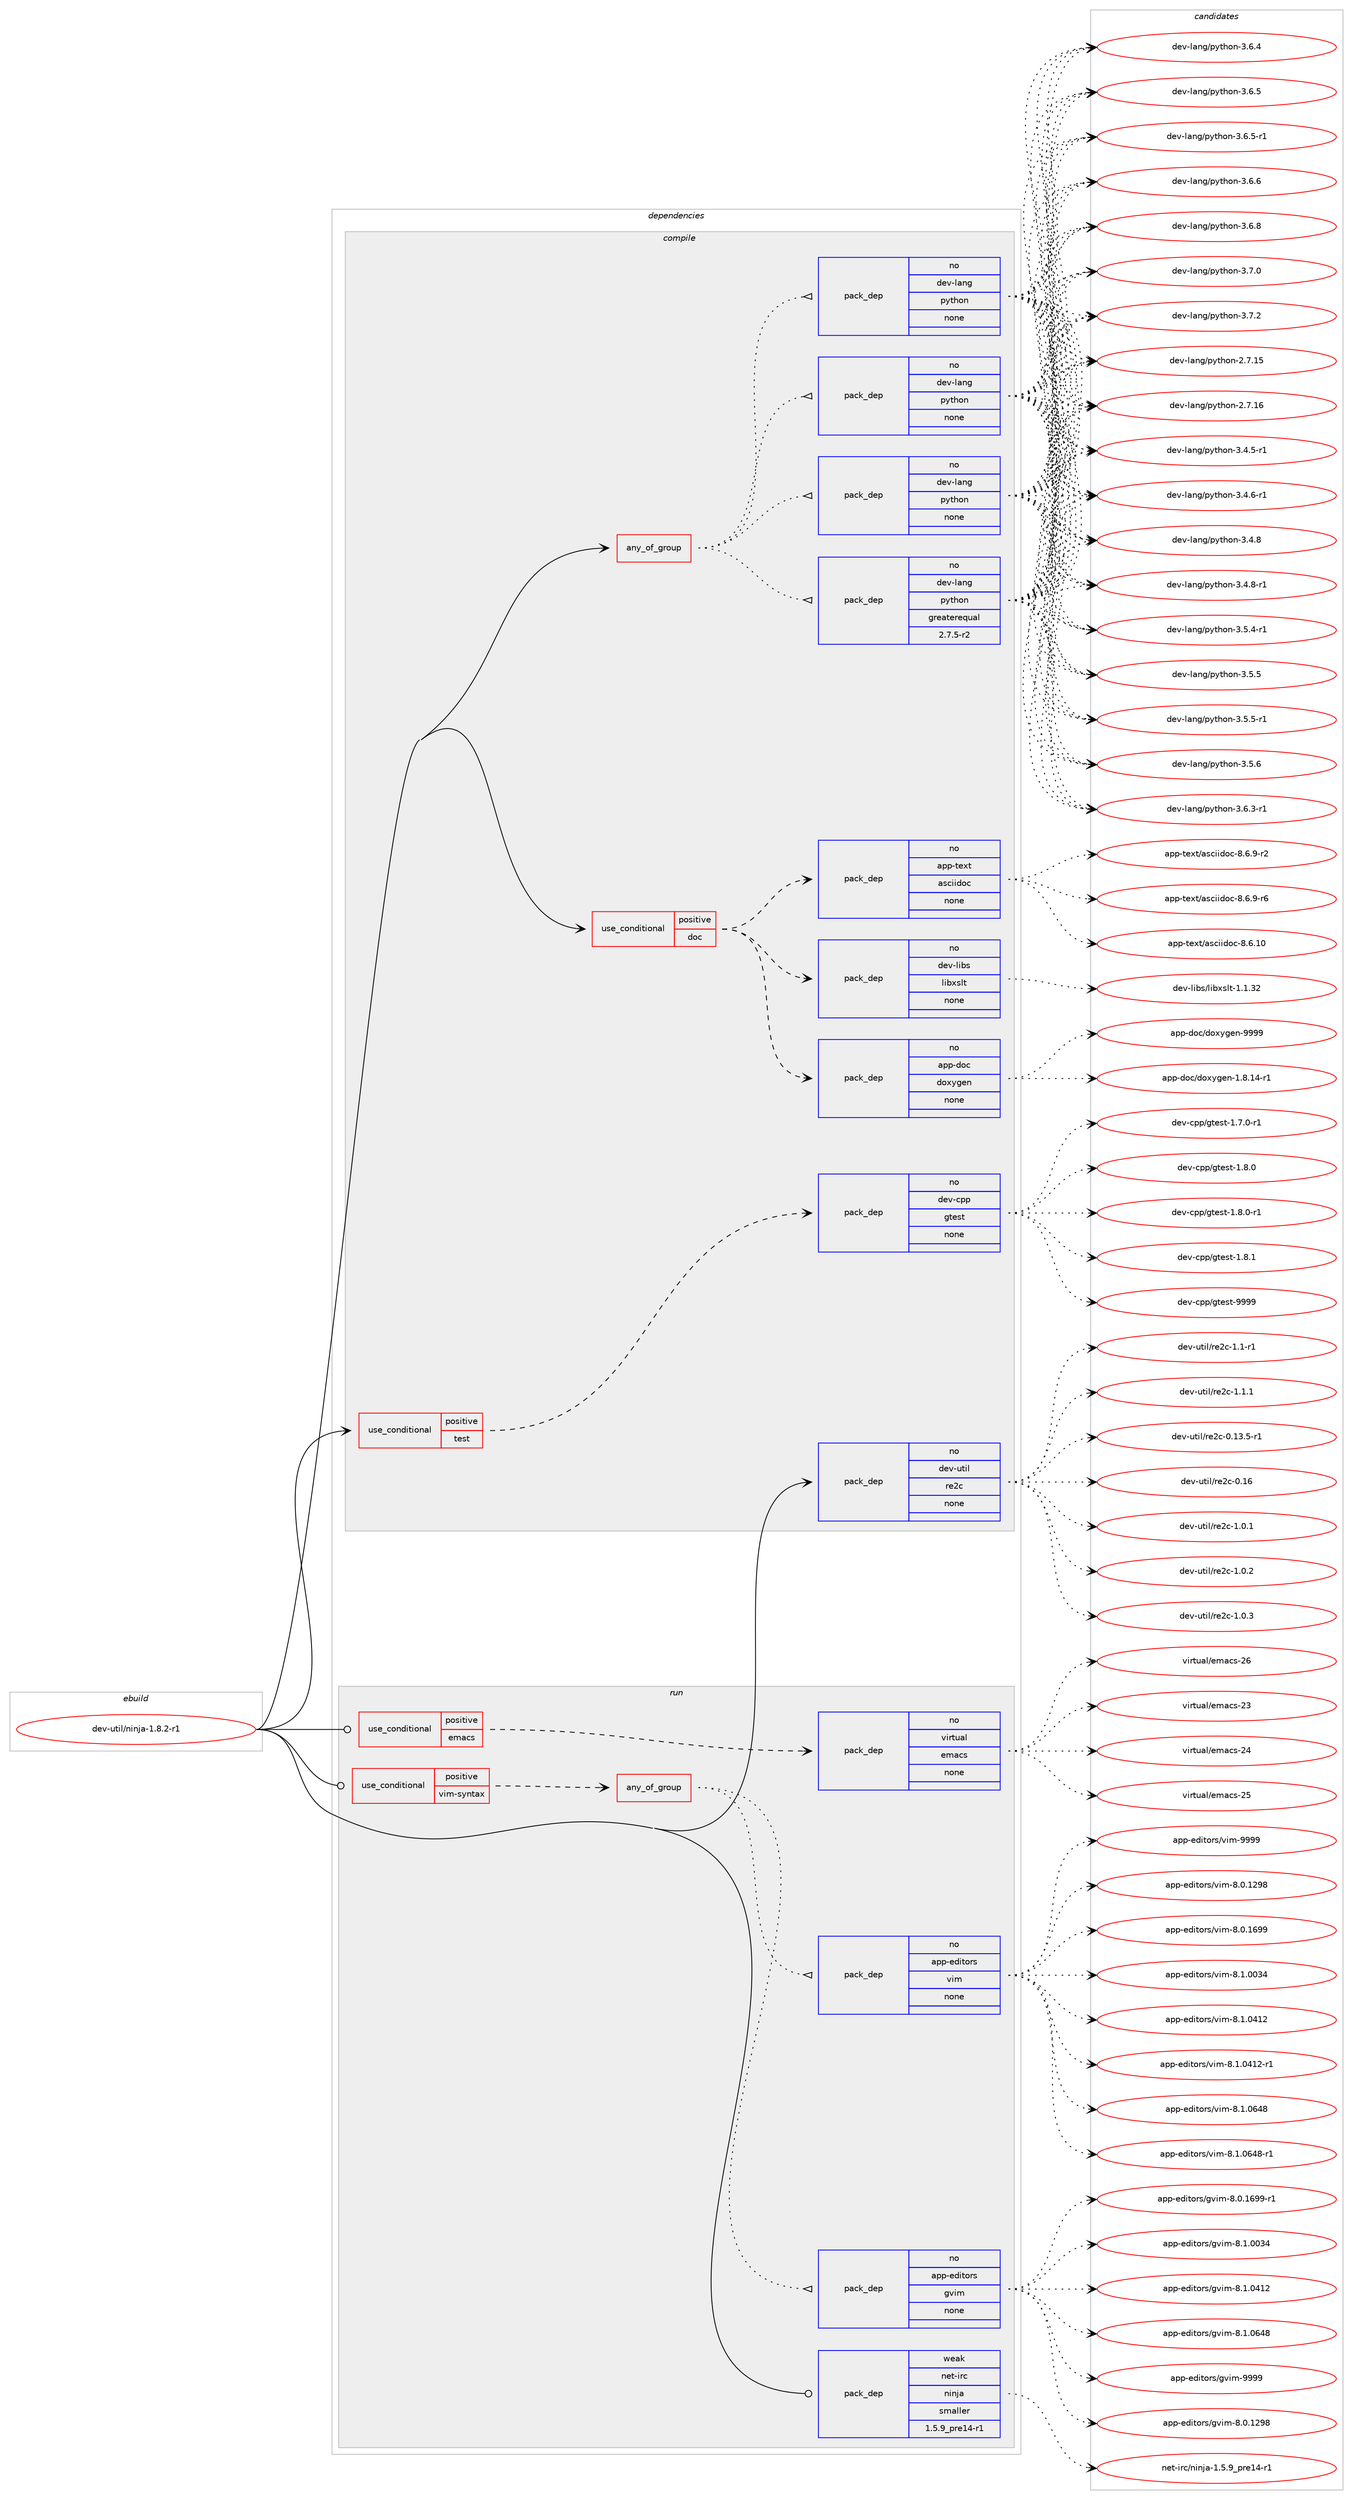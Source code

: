 digraph prolog {

# *************
# Graph options
# *************

newrank=true;
concentrate=true;
compound=true;
graph [rankdir=LR,fontname=Helvetica,fontsize=10,ranksep=1.5];#, ranksep=2.5, nodesep=0.2];
edge  [arrowhead=vee];
node  [fontname=Helvetica,fontsize=10];

# **********
# The ebuild
# **********

subgraph cluster_leftcol {
color=gray;
rank=same;
label=<<i>ebuild</i>>;
id [label="dev-util/ninja-1.8.2-r1", color=red, width=4, href="../dev-util/ninja-1.8.2-r1.svg"];
}

# ****************
# The dependencies
# ****************

subgraph cluster_midcol {
color=gray;
label=<<i>dependencies</i>>;
subgraph cluster_compile {
fillcolor="#eeeeee";
style=filled;
label=<<i>compile</i>>;
subgraph any23096 {
dependency1547732 [label=<<TABLE BORDER="0" CELLBORDER="1" CELLSPACING="0" CELLPADDING="4"><TR><TD CELLPADDING="10">any_of_group</TD></TR></TABLE>>, shape=none, color=red];subgraph pack1099273 {
dependency1547733 [label=<<TABLE BORDER="0" CELLBORDER="1" CELLSPACING="0" CELLPADDING="4" WIDTH="220"><TR><TD ROWSPAN="6" CELLPADDING="30">pack_dep</TD></TR><TR><TD WIDTH="110">no</TD></TR><TR><TD>dev-lang</TD></TR><TR><TD>python</TD></TR><TR><TD>none</TD></TR><TR><TD></TD></TR></TABLE>>, shape=none, color=blue];
}
dependency1547732:e -> dependency1547733:w [weight=20,style="dotted",arrowhead="oinv"];
subgraph pack1099274 {
dependency1547734 [label=<<TABLE BORDER="0" CELLBORDER="1" CELLSPACING="0" CELLPADDING="4" WIDTH="220"><TR><TD ROWSPAN="6" CELLPADDING="30">pack_dep</TD></TR><TR><TD WIDTH="110">no</TD></TR><TR><TD>dev-lang</TD></TR><TR><TD>python</TD></TR><TR><TD>none</TD></TR><TR><TD></TD></TR></TABLE>>, shape=none, color=blue];
}
dependency1547732:e -> dependency1547734:w [weight=20,style="dotted",arrowhead="oinv"];
subgraph pack1099275 {
dependency1547735 [label=<<TABLE BORDER="0" CELLBORDER="1" CELLSPACING="0" CELLPADDING="4" WIDTH="220"><TR><TD ROWSPAN="6" CELLPADDING="30">pack_dep</TD></TR><TR><TD WIDTH="110">no</TD></TR><TR><TD>dev-lang</TD></TR><TR><TD>python</TD></TR><TR><TD>none</TD></TR><TR><TD></TD></TR></TABLE>>, shape=none, color=blue];
}
dependency1547732:e -> dependency1547735:w [weight=20,style="dotted",arrowhead="oinv"];
subgraph pack1099276 {
dependency1547736 [label=<<TABLE BORDER="0" CELLBORDER="1" CELLSPACING="0" CELLPADDING="4" WIDTH="220"><TR><TD ROWSPAN="6" CELLPADDING="30">pack_dep</TD></TR><TR><TD WIDTH="110">no</TD></TR><TR><TD>dev-lang</TD></TR><TR><TD>python</TD></TR><TR><TD>greaterequal</TD></TR><TR><TD>2.7.5-r2</TD></TR></TABLE>>, shape=none, color=blue];
}
dependency1547732:e -> dependency1547736:w [weight=20,style="dotted",arrowhead="oinv"];
}
id:e -> dependency1547732:w [weight=20,style="solid",arrowhead="vee"];
subgraph cond424770 {
dependency1547737 [label=<<TABLE BORDER="0" CELLBORDER="1" CELLSPACING="0" CELLPADDING="4"><TR><TD ROWSPAN="3" CELLPADDING="10">use_conditional</TD></TR><TR><TD>positive</TD></TR><TR><TD>doc</TD></TR></TABLE>>, shape=none, color=red];
subgraph pack1099277 {
dependency1547738 [label=<<TABLE BORDER="0" CELLBORDER="1" CELLSPACING="0" CELLPADDING="4" WIDTH="220"><TR><TD ROWSPAN="6" CELLPADDING="30">pack_dep</TD></TR><TR><TD WIDTH="110">no</TD></TR><TR><TD>app-text</TD></TR><TR><TD>asciidoc</TD></TR><TR><TD>none</TD></TR><TR><TD></TD></TR></TABLE>>, shape=none, color=blue];
}
dependency1547737:e -> dependency1547738:w [weight=20,style="dashed",arrowhead="vee"];
subgraph pack1099278 {
dependency1547739 [label=<<TABLE BORDER="0" CELLBORDER="1" CELLSPACING="0" CELLPADDING="4" WIDTH="220"><TR><TD ROWSPAN="6" CELLPADDING="30">pack_dep</TD></TR><TR><TD WIDTH="110">no</TD></TR><TR><TD>app-doc</TD></TR><TR><TD>doxygen</TD></TR><TR><TD>none</TD></TR><TR><TD></TD></TR></TABLE>>, shape=none, color=blue];
}
dependency1547737:e -> dependency1547739:w [weight=20,style="dashed",arrowhead="vee"];
subgraph pack1099279 {
dependency1547740 [label=<<TABLE BORDER="0" CELLBORDER="1" CELLSPACING="0" CELLPADDING="4" WIDTH="220"><TR><TD ROWSPAN="6" CELLPADDING="30">pack_dep</TD></TR><TR><TD WIDTH="110">no</TD></TR><TR><TD>dev-libs</TD></TR><TR><TD>libxslt</TD></TR><TR><TD>none</TD></TR><TR><TD></TD></TR></TABLE>>, shape=none, color=blue];
}
dependency1547737:e -> dependency1547740:w [weight=20,style="dashed",arrowhead="vee"];
}
id:e -> dependency1547737:w [weight=20,style="solid",arrowhead="vee"];
subgraph cond424771 {
dependency1547741 [label=<<TABLE BORDER="0" CELLBORDER="1" CELLSPACING="0" CELLPADDING="4"><TR><TD ROWSPAN="3" CELLPADDING="10">use_conditional</TD></TR><TR><TD>positive</TD></TR><TR><TD>test</TD></TR></TABLE>>, shape=none, color=red];
subgraph pack1099280 {
dependency1547742 [label=<<TABLE BORDER="0" CELLBORDER="1" CELLSPACING="0" CELLPADDING="4" WIDTH="220"><TR><TD ROWSPAN="6" CELLPADDING="30">pack_dep</TD></TR><TR><TD WIDTH="110">no</TD></TR><TR><TD>dev-cpp</TD></TR><TR><TD>gtest</TD></TR><TR><TD>none</TD></TR><TR><TD></TD></TR></TABLE>>, shape=none, color=blue];
}
dependency1547741:e -> dependency1547742:w [weight=20,style="dashed",arrowhead="vee"];
}
id:e -> dependency1547741:w [weight=20,style="solid",arrowhead="vee"];
subgraph pack1099281 {
dependency1547743 [label=<<TABLE BORDER="0" CELLBORDER="1" CELLSPACING="0" CELLPADDING="4" WIDTH="220"><TR><TD ROWSPAN="6" CELLPADDING="30">pack_dep</TD></TR><TR><TD WIDTH="110">no</TD></TR><TR><TD>dev-util</TD></TR><TR><TD>re2c</TD></TR><TR><TD>none</TD></TR><TR><TD></TD></TR></TABLE>>, shape=none, color=blue];
}
id:e -> dependency1547743:w [weight=20,style="solid",arrowhead="vee"];
}
subgraph cluster_compileandrun {
fillcolor="#eeeeee";
style=filled;
label=<<i>compile and run</i>>;
}
subgraph cluster_run {
fillcolor="#eeeeee";
style=filled;
label=<<i>run</i>>;
subgraph cond424772 {
dependency1547744 [label=<<TABLE BORDER="0" CELLBORDER="1" CELLSPACING="0" CELLPADDING="4"><TR><TD ROWSPAN="3" CELLPADDING="10">use_conditional</TD></TR><TR><TD>positive</TD></TR><TR><TD>emacs</TD></TR></TABLE>>, shape=none, color=red];
subgraph pack1099282 {
dependency1547745 [label=<<TABLE BORDER="0" CELLBORDER="1" CELLSPACING="0" CELLPADDING="4" WIDTH="220"><TR><TD ROWSPAN="6" CELLPADDING="30">pack_dep</TD></TR><TR><TD WIDTH="110">no</TD></TR><TR><TD>virtual</TD></TR><TR><TD>emacs</TD></TR><TR><TD>none</TD></TR><TR><TD></TD></TR></TABLE>>, shape=none, color=blue];
}
dependency1547744:e -> dependency1547745:w [weight=20,style="dashed",arrowhead="vee"];
}
id:e -> dependency1547744:w [weight=20,style="solid",arrowhead="odot"];
subgraph cond424773 {
dependency1547746 [label=<<TABLE BORDER="0" CELLBORDER="1" CELLSPACING="0" CELLPADDING="4"><TR><TD ROWSPAN="3" CELLPADDING="10">use_conditional</TD></TR><TR><TD>positive</TD></TR><TR><TD>vim-syntax</TD></TR></TABLE>>, shape=none, color=red];
subgraph any23097 {
dependency1547747 [label=<<TABLE BORDER="0" CELLBORDER="1" CELLSPACING="0" CELLPADDING="4"><TR><TD CELLPADDING="10">any_of_group</TD></TR></TABLE>>, shape=none, color=red];subgraph pack1099283 {
dependency1547748 [label=<<TABLE BORDER="0" CELLBORDER="1" CELLSPACING="0" CELLPADDING="4" WIDTH="220"><TR><TD ROWSPAN="6" CELLPADDING="30">pack_dep</TD></TR><TR><TD WIDTH="110">no</TD></TR><TR><TD>app-editors</TD></TR><TR><TD>vim</TD></TR><TR><TD>none</TD></TR><TR><TD></TD></TR></TABLE>>, shape=none, color=blue];
}
dependency1547747:e -> dependency1547748:w [weight=20,style="dotted",arrowhead="oinv"];
subgraph pack1099284 {
dependency1547749 [label=<<TABLE BORDER="0" CELLBORDER="1" CELLSPACING="0" CELLPADDING="4" WIDTH="220"><TR><TD ROWSPAN="6" CELLPADDING="30">pack_dep</TD></TR><TR><TD WIDTH="110">no</TD></TR><TR><TD>app-editors</TD></TR><TR><TD>gvim</TD></TR><TR><TD>none</TD></TR><TR><TD></TD></TR></TABLE>>, shape=none, color=blue];
}
dependency1547747:e -> dependency1547749:w [weight=20,style="dotted",arrowhead="oinv"];
}
dependency1547746:e -> dependency1547747:w [weight=20,style="dashed",arrowhead="vee"];
}
id:e -> dependency1547746:w [weight=20,style="solid",arrowhead="odot"];
subgraph pack1099285 {
dependency1547750 [label=<<TABLE BORDER="0" CELLBORDER="1" CELLSPACING="0" CELLPADDING="4" WIDTH="220"><TR><TD ROWSPAN="6" CELLPADDING="30">pack_dep</TD></TR><TR><TD WIDTH="110">weak</TD></TR><TR><TD>net-irc</TD></TR><TR><TD>ninja</TD></TR><TR><TD>smaller</TD></TR><TR><TD>1.5.9_pre14-r1</TD></TR></TABLE>>, shape=none, color=blue];
}
id:e -> dependency1547750:w [weight=20,style="solid",arrowhead="odot"];
}
}

# **************
# The candidates
# **************

subgraph cluster_choices {
rank=same;
color=gray;
label=<<i>candidates</i>>;

subgraph choice1099273 {
color=black;
nodesep=1;
choice10010111845108971101034711212111610411111045504655464953 [label="dev-lang/python-2.7.15", color=red, width=4,href="../dev-lang/python-2.7.15.svg"];
choice10010111845108971101034711212111610411111045504655464954 [label="dev-lang/python-2.7.16", color=red, width=4,href="../dev-lang/python-2.7.16.svg"];
choice1001011184510897110103471121211161041111104551465246534511449 [label="dev-lang/python-3.4.5-r1", color=red, width=4,href="../dev-lang/python-3.4.5-r1.svg"];
choice1001011184510897110103471121211161041111104551465246544511449 [label="dev-lang/python-3.4.6-r1", color=red, width=4,href="../dev-lang/python-3.4.6-r1.svg"];
choice100101118451089711010347112121116104111110455146524656 [label="dev-lang/python-3.4.8", color=red, width=4,href="../dev-lang/python-3.4.8.svg"];
choice1001011184510897110103471121211161041111104551465246564511449 [label="dev-lang/python-3.4.8-r1", color=red, width=4,href="../dev-lang/python-3.4.8-r1.svg"];
choice1001011184510897110103471121211161041111104551465346524511449 [label="dev-lang/python-3.5.4-r1", color=red, width=4,href="../dev-lang/python-3.5.4-r1.svg"];
choice100101118451089711010347112121116104111110455146534653 [label="dev-lang/python-3.5.5", color=red, width=4,href="../dev-lang/python-3.5.5.svg"];
choice1001011184510897110103471121211161041111104551465346534511449 [label="dev-lang/python-3.5.5-r1", color=red, width=4,href="../dev-lang/python-3.5.5-r1.svg"];
choice100101118451089711010347112121116104111110455146534654 [label="dev-lang/python-3.5.6", color=red, width=4,href="../dev-lang/python-3.5.6.svg"];
choice1001011184510897110103471121211161041111104551465446514511449 [label="dev-lang/python-3.6.3-r1", color=red, width=4,href="../dev-lang/python-3.6.3-r1.svg"];
choice100101118451089711010347112121116104111110455146544652 [label="dev-lang/python-3.6.4", color=red, width=4,href="../dev-lang/python-3.6.4.svg"];
choice100101118451089711010347112121116104111110455146544653 [label="dev-lang/python-3.6.5", color=red, width=4,href="../dev-lang/python-3.6.5.svg"];
choice1001011184510897110103471121211161041111104551465446534511449 [label="dev-lang/python-3.6.5-r1", color=red, width=4,href="../dev-lang/python-3.6.5-r1.svg"];
choice100101118451089711010347112121116104111110455146544654 [label="dev-lang/python-3.6.6", color=red, width=4,href="../dev-lang/python-3.6.6.svg"];
choice100101118451089711010347112121116104111110455146544656 [label="dev-lang/python-3.6.8", color=red, width=4,href="../dev-lang/python-3.6.8.svg"];
choice100101118451089711010347112121116104111110455146554648 [label="dev-lang/python-3.7.0", color=red, width=4,href="../dev-lang/python-3.7.0.svg"];
choice100101118451089711010347112121116104111110455146554650 [label="dev-lang/python-3.7.2", color=red, width=4,href="../dev-lang/python-3.7.2.svg"];
dependency1547733:e -> choice10010111845108971101034711212111610411111045504655464953:w [style=dotted,weight="100"];
dependency1547733:e -> choice10010111845108971101034711212111610411111045504655464954:w [style=dotted,weight="100"];
dependency1547733:e -> choice1001011184510897110103471121211161041111104551465246534511449:w [style=dotted,weight="100"];
dependency1547733:e -> choice1001011184510897110103471121211161041111104551465246544511449:w [style=dotted,weight="100"];
dependency1547733:e -> choice100101118451089711010347112121116104111110455146524656:w [style=dotted,weight="100"];
dependency1547733:e -> choice1001011184510897110103471121211161041111104551465246564511449:w [style=dotted,weight="100"];
dependency1547733:e -> choice1001011184510897110103471121211161041111104551465346524511449:w [style=dotted,weight="100"];
dependency1547733:e -> choice100101118451089711010347112121116104111110455146534653:w [style=dotted,weight="100"];
dependency1547733:e -> choice1001011184510897110103471121211161041111104551465346534511449:w [style=dotted,weight="100"];
dependency1547733:e -> choice100101118451089711010347112121116104111110455146534654:w [style=dotted,weight="100"];
dependency1547733:e -> choice1001011184510897110103471121211161041111104551465446514511449:w [style=dotted,weight="100"];
dependency1547733:e -> choice100101118451089711010347112121116104111110455146544652:w [style=dotted,weight="100"];
dependency1547733:e -> choice100101118451089711010347112121116104111110455146544653:w [style=dotted,weight="100"];
dependency1547733:e -> choice1001011184510897110103471121211161041111104551465446534511449:w [style=dotted,weight="100"];
dependency1547733:e -> choice100101118451089711010347112121116104111110455146544654:w [style=dotted,weight="100"];
dependency1547733:e -> choice100101118451089711010347112121116104111110455146544656:w [style=dotted,weight="100"];
dependency1547733:e -> choice100101118451089711010347112121116104111110455146554648:w [style=dotted,weight="100"];
dependency1547733:e -> choice100101118451089711010347112121116104111110455146554650:w [style=dotted,weight="100"];
}
subgraph choice1099274 {
color=black;
nodesep=1;
choice10010111845108971101034711212111610411111045504655464953 [label="dev-lang/python-2.7.15", color=red, width=4,href="../dev-lang/python-2.7.15.svg"];
choice10010111845108971101034711212111610411111045504655464954 [label="dev-lang/python-2.7.16", color=red, width=4,href="../dev-lang/python-2.7.16.svg"];
choice1001011184510897110103471121211161041111104551465246534511449 [label="dev-lang/python-3.4.5-r1", color=red, width=4,href="../dev-lang/python-3.4.5-r1.svg"];
choice1001011184510897110103471121211161041111104551465246544511449 [label="dev-lang/python-3.4.6-r1", color=red, width=4,href="../dev-lang/python-3.4.6-r1.svg"];
choice100101118451089711010347112121116104111110455146524656 [label="dev-lang/python-3.4.8", color=red, width=4,href="../dev-lang/python-3.4.8.svg"];
choice1001011184510897110103471121211161041111104551465246564511449 [label="dev-lang/python-3.4.8-r1", color=red, width=4,href="../dev-lang/python-3.4.8-r1.svg"];
choice1001011184510897110103471121211161041111104551465346524511449 [label="dev-lang/python-3.5.4-r1", color=red, width=4,href="../dev-lang/python-3.5.4-r1.svg"];
choice100101118451089711010347112121116104111110455146534653 [label="dev-lang/python-3.5.5", color=red, width=4,href="../dev-lang/python-3.5.5.svg"];
choice1001011184510897110103471121211161041111104551465346534511449 [label="dev-lang/python-3.5.5-r1", color=red, width=4,href="../dev-lang/python-3.5.5-r1.svg"];
choice100101118451089711010347112121116104111110455146534654 [label="dev-lang/python-3.5.6", color=red, width=4,href="../dev-lang/python-3.5.6.svg"];
choice1001011184510897110103471121211161041111104551465446514511449 [label="dev-lang/python-3.6.3-r1", color=red, width=4,href="../dev-lang/python-3.6.3-r1.svg"];
choice100101118451089711010347112121116104111110455146544652 [label="dev-lang/python-3.6.4", color=red, width=4,href="../dev-lang/python-3.6.4.svg"];
choice100101118451089711010347112121116104111110455146544653 [label="dev-lang/python-3.6.5", color=red, width=4,href="../dev-lang/python-3.6.5.svg"];
choice1001011184510897110103471121211161041111104551465446534511449 [label="dev-lang/python-3.6.5-r1", color=red, width=4,href="../dev-lang/python-3.6.5-r1.svg"];
choice100101118451089711010347112121116104111110455146544654 [label="dev-lang/python-3.6.6", color=red, width=4,href="../dev-lang/python-3.6.6.svg"];
choice100101118451089711010347112121116104111110455146544656 [label="dev-lang/python-3.6.8", color=red, width=4,href="../dev-lang/python-3.6.8.svg"];
choice100101118451089711010347112121116104111110455146554648 [label="dev-lang/python-3.7.0", color=red, width=4,href="../dev-lang/python-3.7.0.svg"];
choice100101118451089711010347112121116104111110455146554650 [label="dev-lang/python-3.7.2", color=red, width=4,href="../dev-lang/python-3.7.2.svg"];
dependency1547734:e -> choice10010111845108971101034711212111610411111045504655464953:w [style=dotted,weight="100"];
dependency1547734:e -> choice10010111845108971101034711212111610411111045504655464954:w [style=dotted,weight="100"];
dependency1547734:e -> choice1001011184510897110103471121211161041111104551465246534511449:w [style=dotted,weight="100"];
dependency1547734:e -> choice1001011184510897110103471121211161041111104551465246544511449:w [style=dotted,weight="100"];
dependency1547734:e -> choice100101118451089711010347112121116104111110455146524656:w [style=dotted,weight="100"];
dependency1547734:e -> choice1001011184510897110103471121211161041111104551465246564511449:w [style=dotted,weight="100"];
dependency1547734:e -> choice1001011184510897110103471121211161041111104551465346524511449:w [style=dotted,weight="100"];
dependency1547734:e -> choice100101118451089711010347112121116104111110455146534653:w [style=dotted,weight="100"];
dependency1547734:e -> choice1001011184510897110103471121211161041111104551465346534511449:w [style=dotted,weight="100"];
dependency1547734:e -> choice100101118451089711010347112121116104111110455146534654:w [style=dotted,weight="100"];
dependency1547734:e -> choice1001011184510897110103471121211161041111104551465446514511449:w [style=dotted,weight="100"];
dependency1547734:e -> choice100101118451089711010347112121116104111110455146544652:w [style=dotted,weight="100"];
dependency1547734:e -> choice100101118451089711010347112121116104111110455146544653:w [style=dotted,weight="100"];
dependency1547734:e -> choice1001011184510897110103471121211161041111104551465446534511449:w [style=dotted,weight="100"];
dependency1547734:e -> choice100101118451089711010347112121116104111110455146544654:w [style=dotted,weight="100"];
dependency1547734:e -> choice100101118451089711010347112121116104111110455146544656:w [style=dotted,weight="100"];
dependency1547734:e -> choice100101118451089711010347112121116104111110455146554648:w [style=dotted,weight="100"];
dependency1547734:e -> choice100101118451089711010347112121116104111110455146554650:w [style=dotted,weight="100"];
}
subgraph choice1099275 {
color=black;
nodesep=1;
choice10010111845108971101034711212111610411111045504655464953 [label="dev-lang/python-2.7.15", color=red, width=4,href="../dev-lang/python-2.7.15.svg"];
choice10010111845108971101034711212111610411111045504655464954 [label="dev-lang/python-2.7.16", color=red, width=4,href="../dev-lang/python-2.7.16.svg"];
choice1001011184510897110103471121211161041111104551465246534511449 [label="dev-lang/python-3.4.5-r1", color=red, width=4,href="../dev-lang/python-3.4.5-r1.svg"];
choice1001011184510897110103471121211161041111104551465246544511449 [label="dev-lang/python-3.4.6-r1", color=red, width=4,href="../dev-lang/python-3.4.6-r1.svg"];
choice100101118451089711010347112121116104111110455146524656 [label="dev-lang/python-3.4.8", color=red, width=4,href="../dev-lang/python-3.4.8.svg"];
choice1001011184510897110103471121211161041111104551465246564511449 [label="dev-lang/python-3.4.8-r1", color=red, width=4,href="../dev-lang/python-3.4.8-r1.svg"];
choice1001011184510897110103471121211161041111104551465346524511449 [label="dev-lang/python-3.5.4-r1", color=red, width=4,href="../dev-lang/python-3.5.4-r1.svg"];
choice100101118451089711010347112121116104111110455146534653 [label="dev-lang/python-3.5.5", color=red, width=4,href="../dev-lang/python-3.5.5.svg"];
choice1001011184510897110103471121211161041111104551465346534511449 [label="dev-lang/python-3.5.5-r1", color=red, width=4,href="../dev-lang/python-3.5.5-r1.svg"];
choice100101118451089711010347112121116104111110455146534654 [label="dev-lang/python-3.5.6", color=red, width=4,href="../dev-lang/python-3.5.6.svg"];
choice1001011184510897110103471121211161041111104551465446514511449 [label="dev-lang/python-3.6.3-r1", color=red, width=4,href="../dev-lang/python-3.6.3-r1.svg"];
choice100101118451089711010347112121116104111110455146544652 [label="dev-lang/python-3.6.4", color=red, width=4,href="../dev-lang/python-3.6.4.svg"];
choice100101118451089711010347112121116104111110455146544653 [label="dev-lang/python-3.6.5", color=red, width=4,href="../dev-lang/python-3.6.5.svg"];
choice1001011184510897110103471121211161041111104551465446534511449 [label="dev-lang/python-3.6.5-r1", color=red, width=4,href="../dev-lang/python-3.6.5-r1.svg"];
choice100101118451089711010347112121116104111110455146544654 [label="dev-lang/python-3.6.6", color=red, width=4,href="../dev-lang/python-3.6.6.svg"];
choice100101118451089711010347112121116104111110455146544656 [label="dev-lang/python-3.6.8", color=red, width=4,href="../dev-lang/python-3.6.8.svg"];
choice100101118451089711010347112121116104111110455146554648 [label="dev-lang/python-3.7.0", color=red, width=4,href="../dev-lang/python-3.7.0.svg"];
choice100101118451089711010347112121116104111110455146554650 [label="dev-lang/python-3.7.2", color=red, width=4,href="../dev-lang/python-3.7.2.svg"];
dependency1547735:e -> choice10010111845108971101034711212111610411111045504655464953:w [style=dotted,weight="100"];
dependency1547735:e -> choice10010111845108971101034711212111610411111045504655464954:w [style=dotted,weight="100"];
dependency1547735:e -> choice1001011184510897110103471121211161041111104551465246534511449:w [style=dotted,weight="100"];
dependency1547735:e -> choice1001011184510897110103471121211161041111104551465246544511449:w [style=dotted,weight="100"];
dependency1547735:e -> choice100101118451089711010347112121116104111110455146524656:w [style=dotted,weight="100"];
dependency1547735:e -> choice1001011184510897110103471121211161041111104551465246564511449:w [style=dotted,weight="100"];
dependency1547735:e -> choice1001011184510897110103471121211161041111104551465346524511449:w [style=dotted,weight="100"];
dependency1547735:e -> choice100101118451089711010347112121116104111110455146534653:w [style=dotted,weight="100"];
dependency1547735:e -> choice1001011184510897110103471121211161041111104551465346534511449:w [style=dotted,weight="100"];
dependency1547735:e -> choice100101118451089711010347112121116104111110455146534654:w [style=dotted,weight="100"];
dependency1547735:e -> choice1001011184510897110103471121211161041111104551465446514511449:w [style=dotted,weight="100"];
dependency1547735:e -> choice100101118451089711010347112121116104111110455146544652:w [style=dotted,weight="100"];
dependency1547735:e -> choice100101118451089711010347112121116104111110455146544653:w [style=dotted,weight="100"];
dependency1547735:e -> choice1001011184510897110103471121211161041111104551465446534511449:w [style=dotted,weight="100"];
dependency1547735:e -> choice100101118451089711010347112121116104111110455146544654:w [style=dotted,weight="100"];
dependency1547735:e -> choice100101118451089711010347112121116104111110455146544656:w [style=dotted,weight="100"];
dependency1547735:e -> choice100101118451089711010347112121116104111110455146554648:w [style=dotted,weight="100"];
dependency1547735:e -> choice100101118451089711010347112121116104111110455146554650:w [style=dotted,weight="100"];
}
subgraph choice1099276 {
color=black;
nodesep=1;
choice10010111845108971101034711212111610411111045504655464953 [label="dev-lang/python-2.7.15", color=red, width=4,href="../dev-lang/python-2.7.15.svg"];
choice10010111845108971101034711212111610411111045504655464954 [label="dev-lang/python-2.7.16", color=red, width=4,href="../dev-lang/python-2.7.16.svg"];
choice1001011184510897110103471121211161041111104551465246534511449 [label="dev-lang/python-3.4.5-r1", color=red, width=4,href="../dev-lang/python-3.4.5-r1.svg"];
choice1001011184510897110103471121211161041111104551465246544511449 [label="dev-lang/python-3.4.6-r1", color=red, width=4,href="../dev-lang/python-3.4.6-r1.svg"];
choice100101118451089711010347112121116104111110455146524656 [label="dev-lang/python-3.4.8", color=red, width=4,href="../dev-lang/python-3.4.8.svg"];
choice1001011184510897110103471121211161041111104551465246564511449 [label="dev-lang/python-3.4.8-r1", color=red, width=4,href="../dev-lang/python-3.4.8-r1.svg"];
choice1001011184510897110103471121211161041111104551465346524511449 [label="dev-lang/python-3.5.4-r1", color=red, width=4,href="../dev-lang/python-3.5.4-r1.svg"];
choice100101118451089711010347112121116104111110455146534653 [label="dev-lang/python-3.5.5", color=red, width=4,href="../dev-lang/python-3.5.5.svg"];
choice1001011184510897110103471121211161041111104551465346534511449 [label="dev-lang/python-3.5.5-r1", color=red, width=4,href="../dev-lang/python-3.5.5-r1.svg"];
choice100101118451089711010347112121116104111110455146534654 [label="dev-lang/python-3.5.6", color=red, width=4,href="../dev-lang/python-3.5.6.svg"];
choice1001011184510897110103471121211161041111104551465446514511449 [label="dev-lang/python-3.6.3-r1", color=red, width=4,href="../dev-lang/python-3.6.3-r1.svg"];
choice100101118451089711010347112121116104111110455146544652 [label="dev-lang/python-3.6.4", color=red, width=4,href="../dev-lang/python-3.6.4.svg"];
choice100101118451089711010347112121116104111110455146544653 [label="dev-lang/python-3.6.5", color=red, width=4,href="../dev-lang/python-3.6.5.svg"];
choice1001011184510897110103471121211161041111104551465446534511449 [label="dev-lang/python-3.6.5-r1", color=red, width=4,href="../dev-lang/python-3.6.5-r1.svg"];
choice100101118451089711010347112121116104111110455146544654 [label="dev-lang/python-3.6.6", color=red, width=4,href="../dev-lang/python-3.6.6.svg"];
choice100101118451089711010347112121116104111110455146544656 [label="dev-lang/python-3.6.8", color=red, width=4,href="../dev-lang/python-3.6.8.svg"];
choice100101118451089711010347112121116104111110455146554648 [label="dev-lang/python-3.7.0", color=red, width=4,href="../dev-lang/python-3.7.0.svg"];
choice100101118451089711010347112121116104111110455146554650 [label="dev-lang/python-3.7.2", color=red, width=4,href="../dev-lang/python-3.7.2.svg"];
dependency1547736:e -> choice10010111845108971101034711212111610411111045504655464953:w [style=dotted,weight="100"];
dependency1547736:e -> choice10010111845108971101034711212111610411111045504655464954:w [style=dotted,weight="100"];
dependency1547736:e -> choice1001011184510897110103471121211161041111104551465246534511449:w [style=dotted,weight="100"];
dependency1547736:e -> choice1001011184510897110103471121211161041111104551465246544511449:w [style=dotted,weight="100"];
dependency1547736:e -> choice100101118451089711010347112121116104111110455146524656:w [style=dotted,weight="100"];
dependency1547736:e -> choice1001011184510897110103471121211161041111104551465246564511449:w [style=dotted,weight="100"];
dependency1547736:e -> choice1001011184510897110103471121211161041111104551465346524511449:w [style=dotted,weight="100"];
dependency1547736:e -> choice100101118451089711010347112121116104111110455146534653:w [style=dotted,weight="100"];
dependency1547736:e -> choice1001011184510897110103471121211161041111104551465346534511449:w [style=dotted,weight="100"];
dependency1547736:e -> choice100101118451089711010347112121116104111110455146534654:w [style=dotted,weight="100"];
dependency1547736:e -> choice1001011184510897110103471121211161041111104551465446514511449:w [style=dotted,weight="100"];
dependency1547736:e -> choice100101118451089711010347112121116104111110455146544652:w [style=dotted,weight="100"];
dependency1547736:e -> choice100101118451089711010347112121116104111110455146544653:w [style=dotted,weight="100"];
dependency1547736:e -> choice1001011184510897110103471121211161041111104551465446534511449:w [style=dotted,weight="100"];
dependency1547736:e -> choice100101118451089711010347112121116104111110455146544654:w [style=dotted,weight="100"];
dependency1547736:e -> choice100101118451089711010347112121116104111110455146544656:w [style=dotted,weight="100"];
dependency1547736:e -> choice100101118451089711010347112121116104111110455146554648:w [style=dotted,weight="100"];
dependency1547736:e -> choice100101118451089711010347112121116104111110455146554650:w [style=dotted,weight="100"];
}
subgraph choice1099277 {
color=black;
nodesep=1;
choice97112112451161011201164797115991051051001119945564654464948 [label="app-text/asciidoc-8.6.10", color=red, width=4,href="../app-text/asciidoc-8.6.10.svg"];
choice9711211245116101120116479711599105105100111994556465446574511450 [label="app-text/asciidoc-8.6.9-r2", color=red, width=4,href="../app-text/asciidoc-8.6.9-r2.svg"];
choice9711211245116101120116479711599105105100111994556465446574511454 [label="app-text/asciidoc-8.6.9-r6", color=red, width=4,href="../app-text/asciidoc-8.6.9-r6.svg"];
dependency1547738:e -> choice97112112451161011201164797115991051051001119945564654464948:w [style=dotted,weight="100"];
dependency1547738:e -> choice9711211245116101120116479711599105105100111994556465446574511450:w [style=dotted,weight="100"];
dependency1547738:e -> choice9711211245116101120116479711599105105100111994556465446574511454:w [style=dotted,weight="100"];
}
subgraph choice1099278 {
color=black;
nodesep=1;
choice97112112451001119947100111120121103101110454946564649524511449 [label="app-doc/doxygen-1.8.14-r1", color=red, width=4,href="../app-doc/doxygen-1.8.14-r1.svg"];
choice971121124510011199471001111201211031011104557575757 [label="app-doc/doxygen-9999", color=red, width=4,href="../app-doc/doxygen-9999.svg"];
dependency1547739:e -> choice97112112451001119947100111120121103101110454946564649524511449:w [style=dotted,weight="100"];
dependency1547739:e -> choice971121124510011199471001111201211031011104557575757:w [style=dotted,weight="100"];
}
subgraph choice1099279 {
color=black;
nodesep=1;
choice1001011184510810598115471081059812011510811645494649465150 [label="dev-libs/libxslt-1.1.32", color=red, width=4,href="../dev-libs/libxslt-1.1.32.svg"];
dependency1547740:e -> choice1001011184510810598115471081059812011510811645494649465150:w [style=dotted,weight="100"];
}
subgraph choice1099280 {
color=black;
nodesep=1;
choice1001011184599112112471031161011151164549465546484511449 [label="dev-cpp/gtest-1.7.0-r1", color=red, width=4,href="../dev-cpp/gtest-1.7.0-r1.svg"];
choice100101118459911211247103116101115116454946564648 [label="dev-cpp/gtest-1.8.0", color=red, width=4,href="../dev-cpp/gtest-1.8.0.svg"];
choice1001011184599112112471031161011151164549465646484511449 [label="dev-cpp/gtest-1.8.0-r1", color=red, width=4,href="../dev-cpp/gtest-1.8.0-r1.svg"];
choice100101118459911211247103116101115116454946564649 [label="dev-cpp/gtest-1.8.1", color=red, width=4,href="../dev-cpp/gtest-1.8.1.svg"];
choice1001011184599112112471031161011151164557575757 [label="dev-cpp/gtest-9999", color=red, width=4,href="../dev-cpp/gtest-9999.svg"];
dependency1547742:e -> choice1001011184599112112471031161011151164549465546484511449:w [style=dotted,weight="100"];
dependency1547742:e -> choice100101118459911211247103116101115116454946564648:w [style=dotted,weight="100"];
dependency1547742:e -> choice1001011184599112112471031161011151164549465646484511449:w [style=dotted,weight="100"];
dependency1547742:e -> choice100101118459911211247103116101115116454946564649:w [style=dotted,weight="100"];
dependency1547742:e -> choice1001011184599112112471031161011151164557575757:w [style=dotted,weight="100"];
}
subgraph choice1099281 {
color=black;
nodesep=1;
choice10010111845117116105108471141015099454846495146534511449 [label="dev-util/re2c-0.13.5-r1", color=red, width=4,href="../dev-util/re2c-0.13.5-r1.svg"];
choice100101118451171161051084711410150994548464954 [label="dev-util/re2c-0.16", color=red, width=4,href="../dev-util/re2c-0.16.svg"];
choice10010111845117116105108471141015099454946484649 [label="dev-util/re2c-1.0.1", color=red, width=4,href="../dev-util/re2c-1.0.1.svg"];
choice10010111845117116105108471141015099454946484650 [label="dev-util/re2c-1.0.2", color=red, width=4,href="../dev-util/re2c-1.0.2.svg"];
choice10010111845117116105108471141015099454946484651 [label="dev-util/re2c-1.0.3", color=red, width=4,href="../dev-util/re2c-1.0.3.svg"];
choice10010111845117116105108471141015099454946494511449 [label="dev-util/re2c-1.1-r1", color=red, width=4,href="../dev-util/re2c-1.1-r1.svg"];
choice10010111845117116105108471141015099454946494649 [label="dev-util/re2c-1.1.1", color=red, width=4,href="../dev-util/re2c-1.1.1.svg"];
dependency1547743:e -> choice10010111845117116105108471141015099454846495146534511449:w [style=dotted,weight="100"];
dependency1547743:e -> choice100101118451171161051084711410150994548464954:w [style=dotted,weight="100"];
dependency1547743:e -> choice10010111845117116105108471141015099454946484649:w [style=dotted,weight="100"];
dependency1547743:e -> choice10010111845117116105108471141015099454946484650:w [style=dotted,weight="100"];
dependency1547743:e -> choice10010111845117116105108471141015099454946484651:w [style=dotted,weight="100"];
dependency1547743:e -> choice10010111845117116105108471141015099454946494511449:w [style=dotted,weight="100"];
dependency1547743:e -> choice10010111845117116105108471141015099454946494649:w [style=dotted,weight="100"];
}
subgraph choice1099282 {
color=black;
nodesep=1;
choice11810511411611797108471011099799115455051 [label="virtual/emacs-23", color=red, width=4,href="../virtual/emacs-23.svg"];
choice11810511411611797108471011099799115455052 [label="virtual/emacs-24", color=red, width=4,href="../virtual/emacs-24.svg"];
choice11810511411611797108471011099799115455053 [label="virtual/emacs-25", color=red, width=4,href="../virtual/emacs-25.svg"];
choice11810511411611797108471011099799115455054 [label="virtual/emacs-26", color=red, width=4,href="../virtual/emacs-26.svg"];
dependency1547745:e -> choice11810511411611797108471011099799115455051:w [style=dotted,weight="100"];
dependency1547745:e -> choice11810511411611797108471011099799115455052:w [style=dotted,weight="100"];
dependency1547745:e -> choice11810511411611797108471011099799115455053:w [style=dotted,weight="100"];
dependency1547745:e -> choice11810511411611797108471011099799115455054:w [style=dotted,weight="100"];
}
subgraph choice1099283 {
color=black;
nodesep=1;
choice971121124510110010511611111411547118105109455646484649505756 [label="app-editors/vim-8.0.1298", color=red, width=4,href="../app-editors/vim-8.0.1298.svg"];
choice971121124510110010511611111411547118105109455646484649545757 [label="app-editors/vim-8.0.1699", color=red, width=4,href="../app-editors/vim-8.0.1699.svg"];
choice971121124510110010511611111411547118105109455646494648485152 [label="app-editors/vim-8.1.0034", color=red, width=4,href="../app-editors/vim-8.1.0034.svg"];
choice971121124510110010511611111411547118105109455646494648524950 [label="app-editors/vim-8.1.0412", color=red, width=4,href="../app-editors/vim-8.1.0412.svg"];
choice9711211245101100105116111114115471181051094556464946485249504511449 [label="app-editors/vim-8.1.0412-r1", color=red, width=4,href="../app-editors/vim-8.1.0412-r1.svg"];
choice971121124510110010511611111411547118105109455646494648545256 [label="app-editors/vim-8.1.0648", color=red, width=4,href="../app-editors/vim-8.1.0648.svg"];
choice9711211245101100105116111114115471181051094556464946485452564511449 [label="app-editors/vim-8.1.0648-r1", color=red, width=4,href="../app-editors/vim-8.1.0648-r1.svg"];
choice9711211245101100105116111114115471181051094557575757 [label="app-editors/vim-9999", color=red, width=4,href="../app-editors/vim-9999.svg"];
dependency1547748:e -> choice971121124510110010511611111411547118105109455646484649505756:w [style=dotted,weight="100"];
dependency1547748:e -> choice971121124510110010511611111411547118105109455646484649545757:w [style=dotted,weight="100"];
dependency1547748:e -> choice971121124510110010511611111411547118105109455646494648485152:w [style=dotted,weight="100"];
dependency1547748:e -> choice971121124510110010511611111411547118105109455646494648524950:w [style=dotted,weight="100"];
dependency1547748:e -> choice9711211245101100105116111114115471181051094556464946485249504511449:w [style=dotted,weight="100"];
dependency1547748:e -> choice971121124510110010511611111411547118105109455646494648545256:w [style=dotted,weight="100"];
dependency1547748:e -> choice9711211245101100105116111114115471181051094556464946485452564511449:w [style=dotted,weight="100"];
dependency1547748:e -> choice9711211245101100105116111114115471181051094557575757:w [style=dotted,weight="100"];
}
subgraph choice1099284 {
color=black;
nodesep=1;
choice971121124510110010511611111411547103118105109455646484649505756 [label="app-editors/gvim-8.0.1298", color=red, width=4,href="../app-editors/gvim-8.0.1298.svg"];
choice9711211245101100105116111114115471031181051094556464846495457574511449 [label="app-editors/gvim-8.0.1699-r1", color=red, width=4,href="../app-editors/gvim-8.0.1699-r1.svg"];
choice971121124510110010511611111411547103118105109455646494648485152 [label="app-editors/gvim-8.1.0034", color=red, width=4,href="../app-editors/gvim-8.1.0034.svg"];
choice971121124510110010511611111411547103118105109455646494648524950 [label="app-editors/gvim-8.1.0412", color=red, width=4,href="../app-editors/gvim-8.1.0412.svg"];
choice971121124510110010511611111411547103118105109455646494648545256 [label="app-editors/gvim-8.1.0648", color=red, width=4,href="../app-editors/gvim-8.1.0648.svg"];
choice9711211245101100105116111114115471031181051094557575757 [label="app-editors/gvim-9999", color=red, width=4,href="../app-editors/gvim-9999.svg"];
dependency1547749:e -> choice971121124510110010511611111411547103118105109455646484649505756:w [style=dotted,weight="100"];
dependency1547749:e -> choice9711211245101100105116111114115471031181051094556464846495457574511449:w [style=dotted,weight="100"];
dependency1547749:e -> choice971121124510110010511611111411547103118105109455646494648485152:w [style=dotted,weight="100"];
dependency1547749:e -> choice971121124510110010511611111411547103118105109455646494648524950:w [style=dotted,weight="100"];
dependency1547749:e -> choice971121124510110010511611111411547103118105109455646494648545256:w [style=dotted,weight="100"];
dependency1547749:e -> choice9711211245101100105116111114115471031181051094557575757:w [style=dotted,weight="100"];
}
subgraph choice1099285 {
color=black;
nodesep=1;
choice110101116451051149947110105110106974549465346579511211410149524511449 [label="net-irc/ninja-1.5.9_pre14-r1", color=red, width=4,href="../net-irc/ninja-1.5.9_pre14-r1.svg"];
dependency1547750:e -> choice110101116451051149947110105110106974549465346579511211410149524511449:w [style=dotted,weight="100"];
}
}

}
